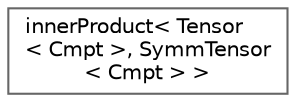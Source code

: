 digraph "Graphical Class Hierarchy"
{
 // LATEX_PDF_SIZE
  bgcolor="transparent";
  edge [fontname=Helvetica,fontsize=10,labelfontname=Helvetica,labelfontsize=10];
  node [fontname=Helvetica,fontsize=10,shape=box,height=0.2,width=0.4];
  rankdir="LR";
  Node0 [id="Node000000",label="innerProduct\< Tensor\l\< Cmpt \>, SymmTensor\l\< Cmpt \> \>",height=0.2,width=0.4,color="grey40", fillcolor="white", style="filled",URL="$classFoam_1_1innerProduct_3_01Tensor_3_01Cmpt_01_4_00_01SymmTensor_3_01Cmpt_01_4_01_4.html",tooltip=" "];
}
